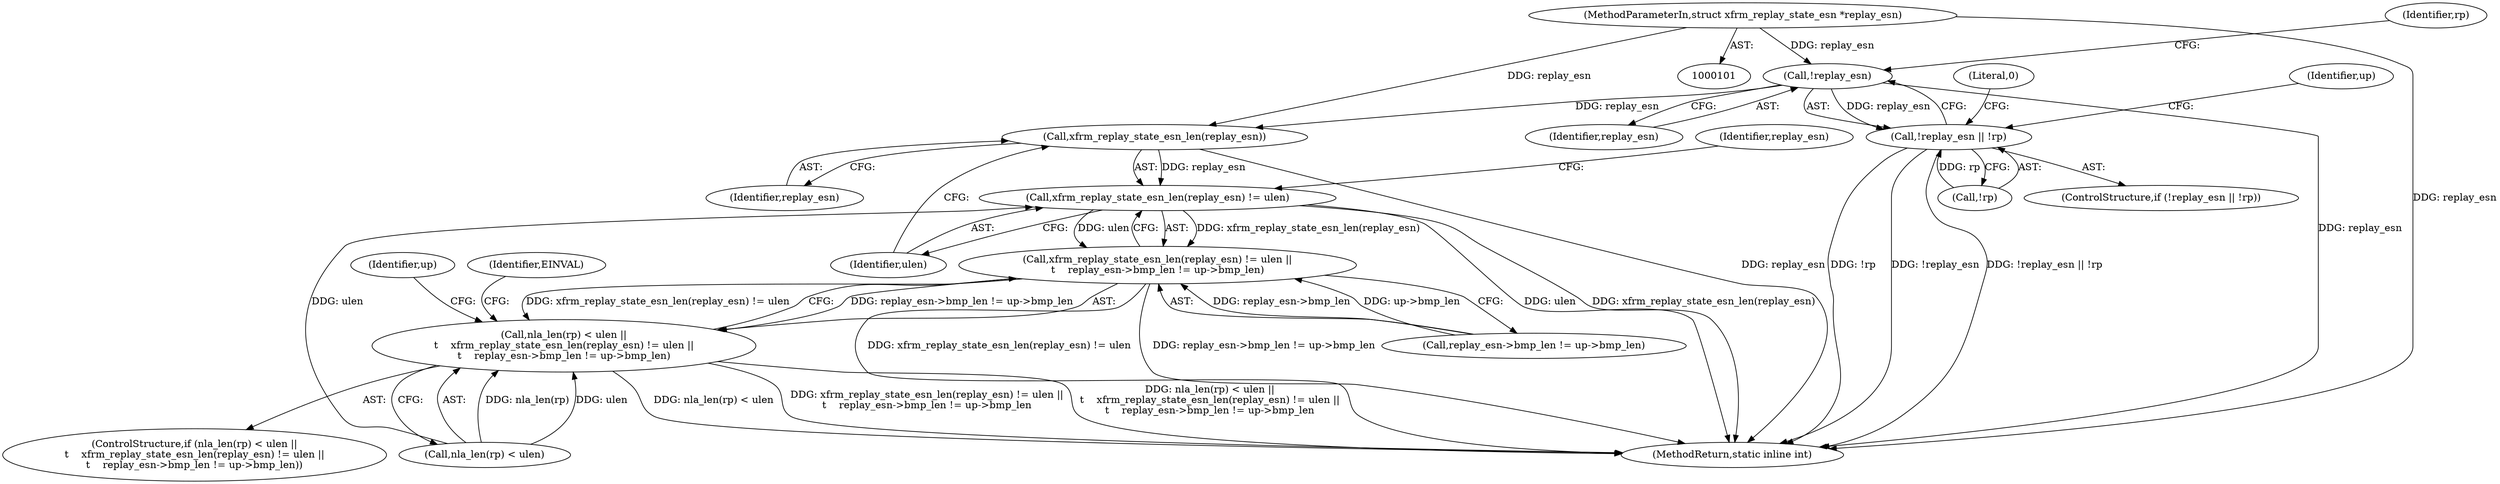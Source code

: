 digraph "0_linux_f843ee6dd019bcece3e74e76ad9df0155655d0df@pointer" {
"1000102" [label="(MethodParameterIn,struct xfrm_replay_state_esn *replay_esn)"];
"1000109" [label="(Call,!replay_esn)"];
"1000108" [label="(Call,!replay_esn || !rp)"];
"1000131" [label="(Call,xfrm_replay_state_esn_len(replay_esn))"];
"1000130" [label="(Call,xfrm_replay_state_esn_len(replay_esn) != ulen)"];
"1000129" [label="(Call,xfrm_replay_state_esn_len(replay_esn) != ulen ||\n\t    replay_esn->bmp_len != up->bmp_len)"];
"1000124" [label="(Call,nla_len(rp) < ulen ||\n\t    xfrm_replay_state_esn_len(replay_esn) != ulen ||\n\t    replay_esn->bmp_len != up->bmp_len)"];
"1000108" [label="(Call,!replay_esn || !rp)"];
"1000116" [label="(Identifier,up)"];
"1000130" [label="(Call,xfrm_replay_state_esn_len(replay_esn) != ulen)"];
"1000109" [label="(Call,!replay_esn)"];
"1000111" [label="(Call,!rp)"];
"1000125" [label="(Call,nla_len(rp) < ulen)"];
"1000102" [label="(MethodParameterIn,struct xfrm_replay_state_esn *replay_esn)"];
"1000114" [label="(Literal,0)"];
"1000136" [label="(Identifier,replay_esn)"];
"1000110" [label="(Identifier,replay_esn)"];
"1000124" [label="(Call,nla_len(rp) < ulen ||\n\t    xfrm_replay_state_esn_len(replay_esn) != ulen ||\n\t    replay_esn->bmp_len != up->bmp_len)"];
"1000133" [label="(Identifier,ulen)"];
"1000123" [label="(ControlStructure,if (nla_len(rp) < ulen ||\n\t    xfrm_replay_state_esn_len(replay_esn) != ulen ||\n\t    replay_esn->bmp_len != up->bmp_len))"];
"1000129" [label="(Call,xfrm_replay_state_esn_len(replay_esn) != ulen ||\n\t    replay_esn->bmp_len != up->bmp_len)"];
"1000147" [label="(Identifier,up)"];
"1000131" [label="(Call,xfrm_replay_state_esn_len(replay_esn))"];
"1000112" [label="(Identifier,rp)"];
"1000107" [label="(ControlStructure,if (!replay_esn || !rp))"];
"1000134" [label="(Call,replay_esn->bmp_len != up->bmp_len)"];
"1000162" [label="(MethodReturn,static inline int)"];
"1000143" [label="(Identifier,EINVAL)"];
"1000132" [label="(Identifier,replay_esn)"];
"1000102" -> "1000101"  [label="AST: "];
"1000102" -> "1000162"  [label="DDG: replay_esn"];
"1000102" -> "1000109"  [label="DDG: replay_esn"];
"1000102" -> "1000131"  [label="DDG: replay_esn"];
"1000109" -> "1000108"  [label="AST: "];
"1000109" -> "1000110"  [label="CFG: "];
"1000110" -> "1000109"  [label="AST: "];
"1000112" -> "1000109"  [label="CFG: "];
"1000108" -> "1000109"  [label="CFG: "];
"1000109" -> "1000162"  [label="DDG: replay_esn"];
"1000109" -> "1000108"  [label="DDG: replay_esn"];
"1000109" -> "1000131"  [label="DDG: replay_esn"];
"1000108" -> "1000107"  [label="AST: "];
"1000108" -> "1000111"  [label="CFG: "];
"1000111" -> "1000108"  [label="AST: "];
"1000114" -> "1000108"  [label="CFG: "];
"1000116" -> "1000108"  [label="CFG: "];
"1000108" -> "1000162"  [label="DDG: !replay_esn || !rp"];
"1000108" -> "1000162"  [label="DDG: !rp"];
"1000108" -> "1000162"  [label="DDG: !replay_esn"];
"1000111" -> "1000108"  [label="DDG: rp"];
"1000131" -> "1000130"  [label="AST: "];
"1000131" -> "1000132"  [label="CFG: "];
"1000132" -> "1000131"  [label="AST: "];
"1000133" -> "1000131"  [label="CFG: "];
"1000131" -> "1000162"  [label="DDG: replay_esn"];
"1000131" -> "1000130"  [label="DDG: replay_esn"];
"1000130" -> "1000129"  [label="AST: "];
"1000130" -> "1000133"  [label="CFG: "];
"1000133" -> "1000130"  [label="AST: "];
"1000136" -> "1000130"  [label="CFG: "];
"1000129" -> "1000130"  [label="CFG: "];
"1000130" -> "1000162"  [label="DDG: ulen"];
"1000130" -> "1000162"  [label="DDG: xfrm_replay_state_esn_len(replay_esn)"];
"1000130" -> "1000129"  [label="DDG: xfrm_replay_state_esn_len(replay_esn)"];
"1000130" -> "1000129"  [label="DDG: ulen"];
"1000125" -> "1000130"  [label="DDG: ulen"];
"1000129" -> "1000124"  [label="AST: "];
"1000129" -> "1000134"  [label="CFG: "];
"1000134" -> "1000129"  [label="AST: "];
"1000124" -> "1000129"  [label="CFG: "];
"1000129" -> "1000162"  [label="DDG: xfrm_replay_state_esn_len(replay_esn) != ulen"];
"1000129" -> "1000162"  [label="DDG: replay_esn->bmp_len != up->bmp_len"];
"1000129" -> "1000124"  [label="DDG: xfrm_replay_state_esn_len(replay_esn) != ulen"];
"1000129" -> "1000124"  [label="DDG: replay_esn->bmp_len != up->bmp_len"];
"1000134" -> "1000129"  [label="DDG: replay_esn->bmp_len"];
"1000134" -> "1000129"  [label="DDG: up->bmp_len"];
"1000124" -> "1000123"  [label="AST: "];
"1000124" -> "1000125"  [label="CFG: "];
"1000125" -> "1000124"  [label="AST: "];
"1000143" -> "1000124"  [label="CFG: "];
"1000147" -> "1000124"  [label="CFG: "];
"1000124" -> "1000162"  [label="DDG: nla_len(rp) < ulen"];
"1000124" -> "1000162"  [label="DDG: xfrm_replay_state_esn_len(replay_esn) != ulen ||\n\t    replay_esn->bmp_len != up->bmp_len"];
"1000124" -> "1000162"  [label="DDG: nla_len(rp) < ulen ||\n\t    xfrm_replay_state_esn_len(replay_esn) != ulen ||\n\t    replay_esn->bmp_len != up->bmp_len"];
"1000125" -> "1000124"  [label="DDG: nla_len(rp)"];
"1000125" -> "1000124"  [label="DDG: ulen"];
}
